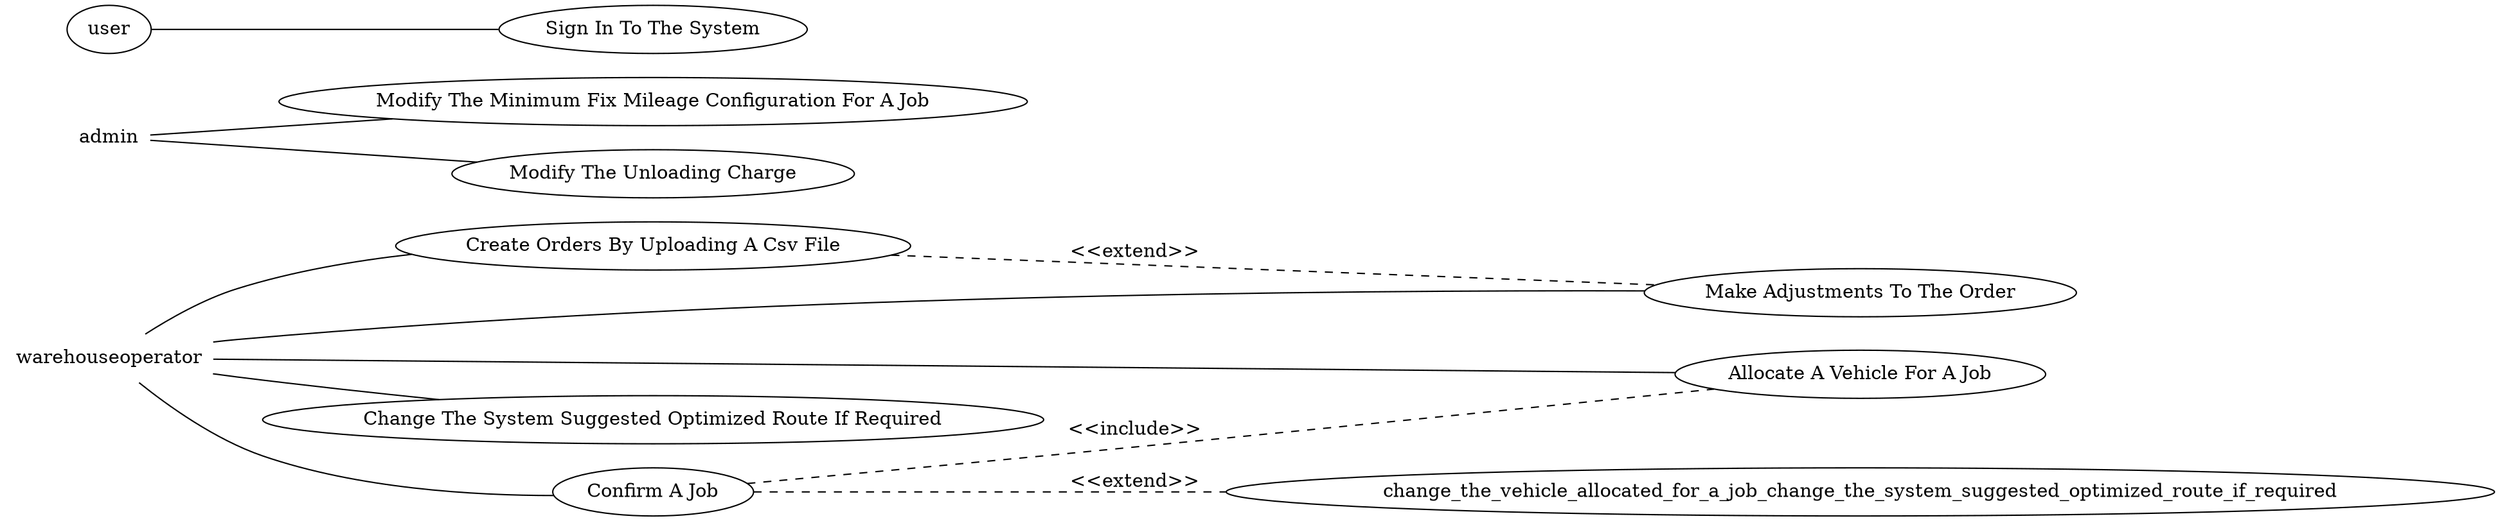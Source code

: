 digraph G {
	rankdir=LR;
	labelloc="b";
	peripheries=0;

	node [shape=plaintext]

	subgraph WarehouseOperator {label="WarehouseOperator"; warehouseoperator};
	warehouseoperator [image="D:\SLIIT\Year 4\Research Project\2022-158\backend/stick.png";peripheries=0;];

	subgraph Admin {label="Admin"; admin};
	admin [image="D:\SLIIT\Year 4\Research Project\2022-158\backend/stick.png";peripheries=0;];

	node [shape=ellipse, style=solid];

	sign_in_to_the_system [label="Sign In To The System"];
	create_orders_by_uploading_a_csv_file [label="Create Orders By Uploading A Csv File"];
	make_adjustments_to_the_order [label="Make Adjustments To The Order"];
	allocate_a_vehicle_for_a_job [label="Allocate A Vehicle For A Job"];
	change_the_system_suggested_optimized_route_if_required [label="Change The System Suggested Optimized Route If Required"];
	confirm_a_job [label="Confirm A Job"];
	modify_the_minimum_fix_mileage_configuration_for_a_job [label="Modify The Minimum Fix Mileage Configuration For A Job"];
	modify_the_unloading_charge [label="Modify The Unloading Charge"];

	edge [arrowhead="none"];

	user->sign_in_to_the_system;
	warehouseoperator->create_orders_by_uploading_a_csv_file;
	warehouseoperator->make_adjustments_to_the_order;
	warehouseoperator->allocate_a_vehicle_for_a_job;
	warehouseoperator->change_the_system_suggested_optimized_route_if_required;
	warehouseoperator->confirm_a_job;
	admin->modify_the_minimum_fix_mileage_configuration_for_a_job;
	admin->modify_the_unloading_charge;

	edge [arrowtail="vee", label="<<extend>>", style=dashed];

	create_orders_by_uploading_a_csv_file->make_adjustments_to_the_order;
	confirm_a_job->change_the_vehicle_allocated_for_a_job_change_the_system_suggested_optimized_route_if_required;

	edge [arrowtail="vee", label="<<include>>", style=dashed];

	confirm_a_job->allocate_a_vehicle_for_a_job;

}